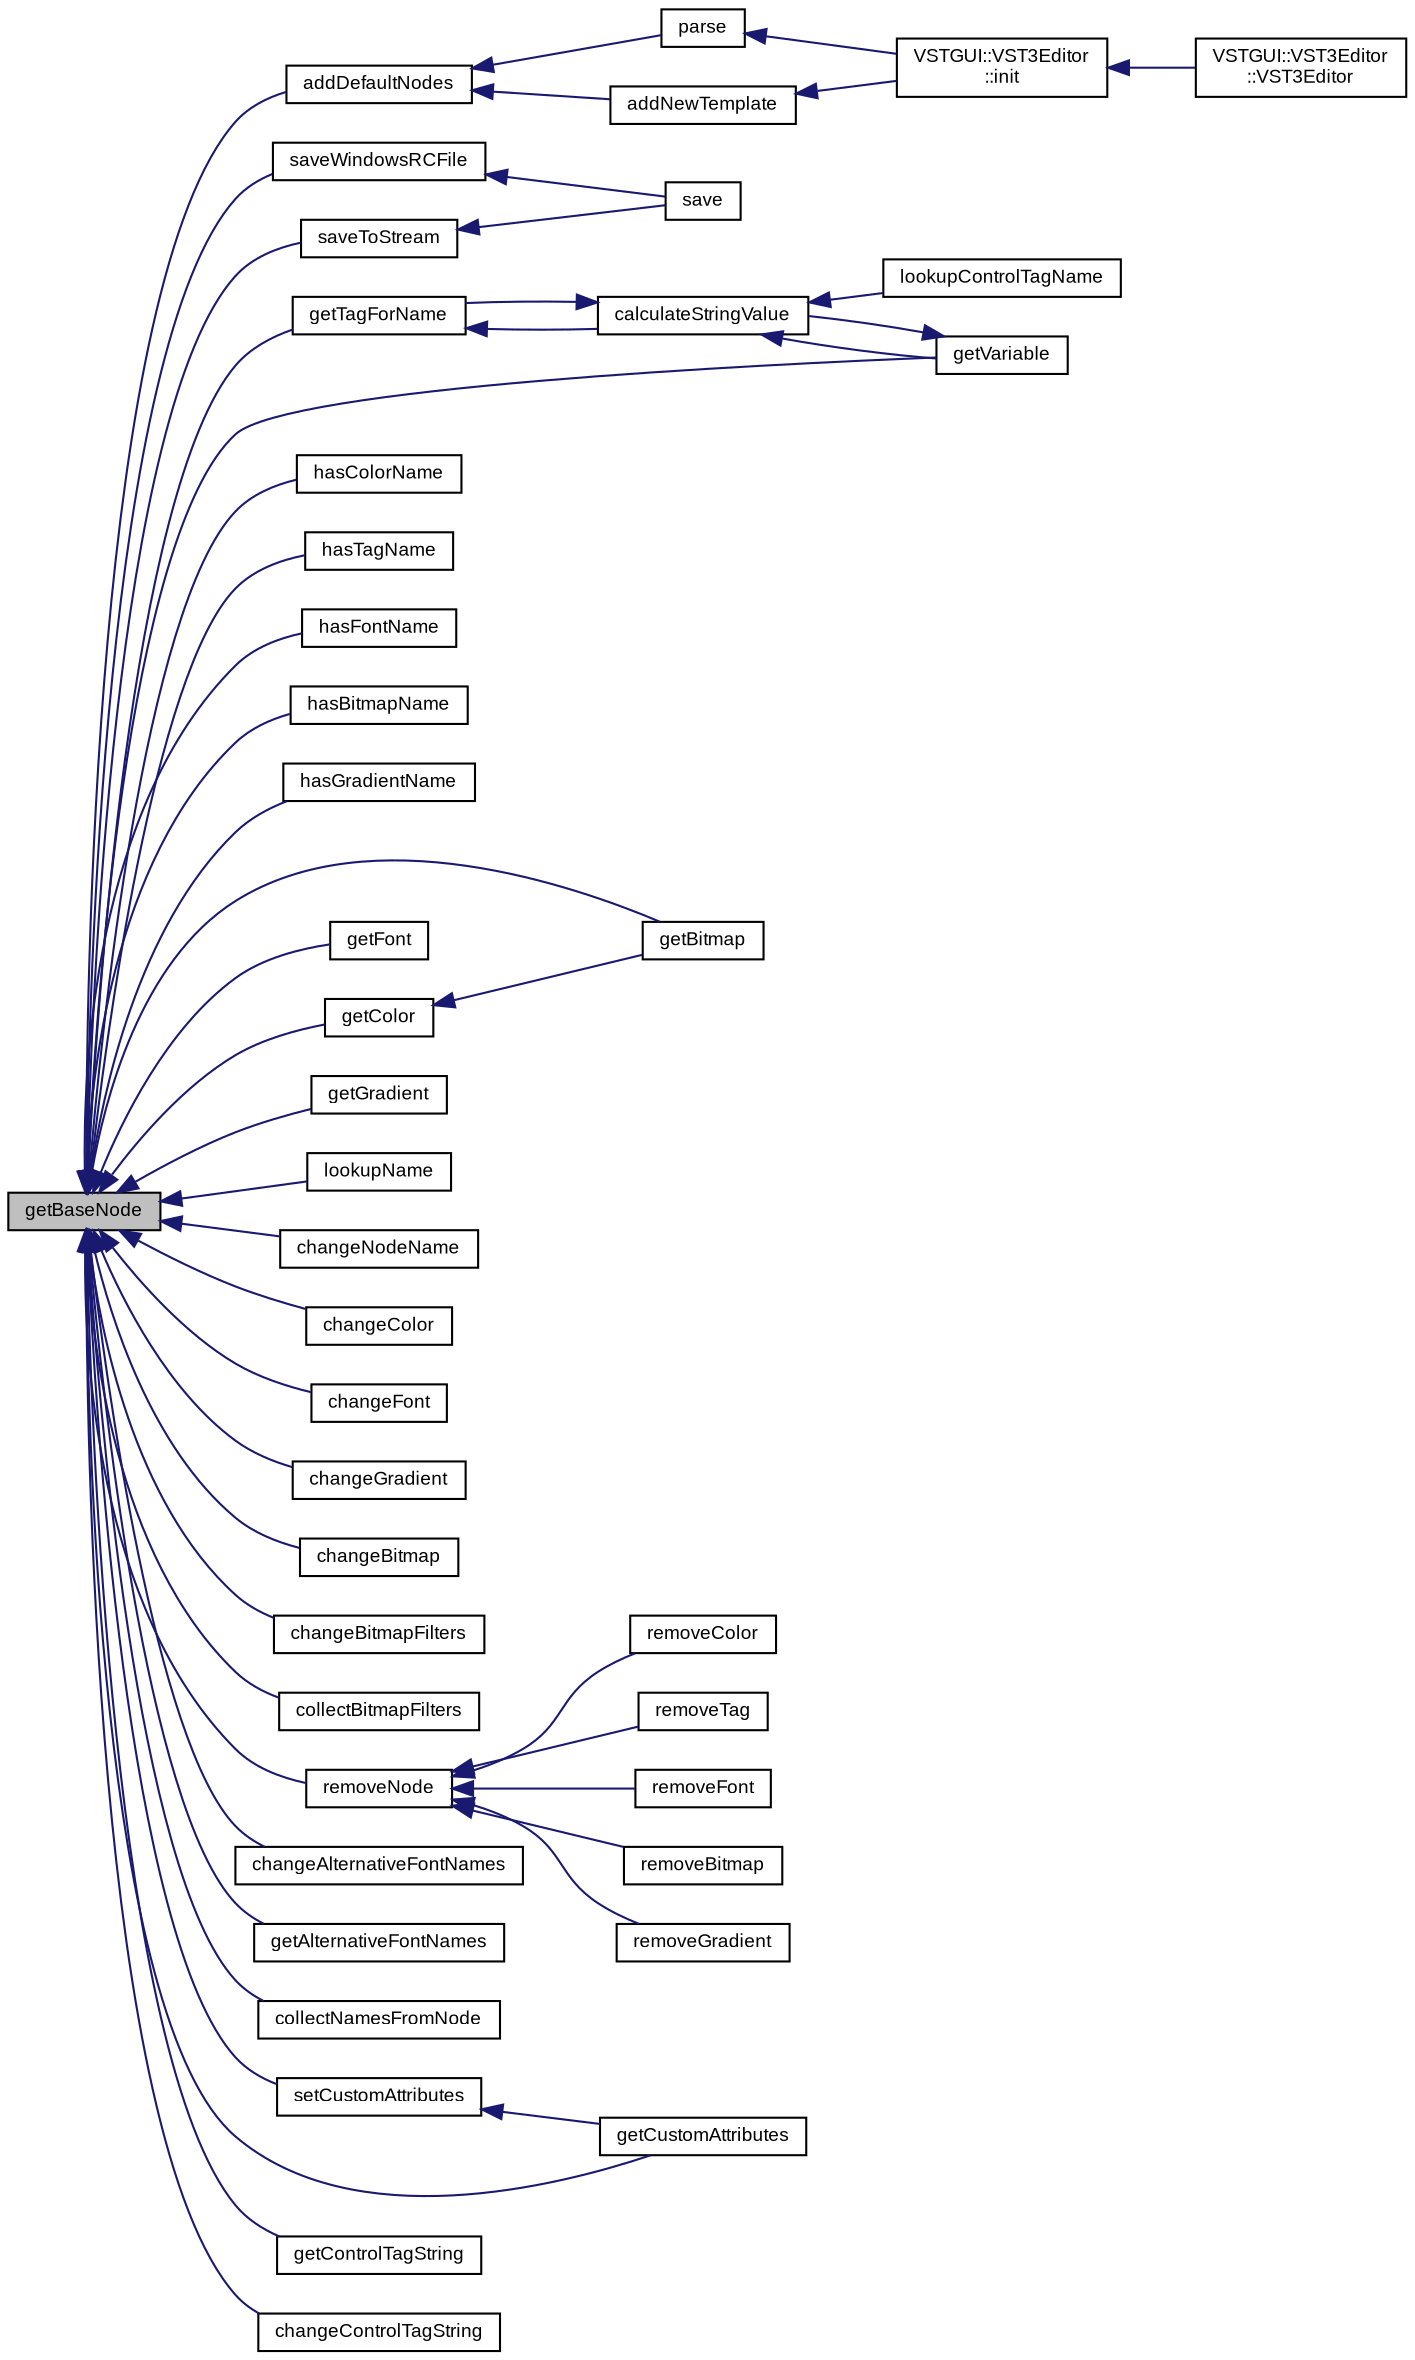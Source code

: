 digraph "getBaseNode"
{
  bgcolor="transparent";
  edge [fontname="Arial",fontsize="9",labelfontname="Arial",labelfontsize="9"];
  node [fontname="Arial",fontsize="9",shape=record];
  rankdir="LR";
  Node1 [label="getBaseNode",height=0.2,width=0.4,color="black", fillcolor="grey75", style="filled" fontcolor="black"];
  Node1 -> Node2 [dir="back",color="midnightblue",fontsize="9",style="solid",fontname="Arial"];
  Node2 [label="addDefaultNodes",height=0.2,width=0.4,color="black",URL="$class_v_s_t_g_u_i_1_1_u_i_description.html#afe7eb7ac594698bc712fb18911010715"];
  Node2 -> Node3 [dir="back",color="midnightblue",fontsize="9",style="solid",fontname="Arial"];
  Node3 [label="parse",height=0.2,width=0.4,color="black",URL="$class_v_s_t_g_u_i_1_1_u_i_description.html#a1e17a5c9f8b518e6aea8ba0adb9113c4"];
  Node3 -> Node4 [dir="back",color="midnightblue",fontsize="9",style="solid",fontname="Arial"];
  Node4 [label="VSTGUI::VST3Editor\l::init",height=0.2,width=0.4,color="black",URL="$class_v_s_t_g_u_i_1_1_v_s_t3_editor.html#a02fd73d861ef2e4aabb38c0c9ff82947"];
  Node4 -> Node5 [dir="back",color="midnightblue",fontsize="9",style="solid",fontname="Arial"];
  Node5 [label="VSTGUI::VST3Editor\l::VST3Editor",height=0.2,width=0.4,color="black",URL="$class_v_s_t_g_u_i_1_1_v_s_t3_editor.html#a6da6f7fa1358e3bb29b45dbb29a1311d"];
  Node2 -> Node6 [dir="back",color="midnightblue",fontsize="9",style="solid",fontname="Arial"];
  Node6 [label="addNewTemplate",height=0.2,width=0.4,color="black",URL="$class_v_s_t_g_u_i_1_1_u_i_description.html#ac237dfa6ff8a6ff7c9afcc9ff98d6cee"];
  Node6 -> Node4 [dir="back",color="midnightblue",fontsize="9",style="solid",fontname="Arial"];
  Node1 -> Node7 [dir="back",color="midnightblue",fontsize="9",style="solid",fontname="Arial"];
  Node7 [label="saveWindowsRCFile",height=0.2,width=0.4,color="black",URL="$class_v_s_t_g_u_i_1_1_u_i_description.html#ae87789f442d3c644a49694cecf826706"];
  Node7 -> Node8 [dir="back",color="midnightblue",fontsize="9",style="solid",fontname="Arial"];
  Node8 [label="save",height=0.2,width=0.4,color="black",URL="$class_v_s_t_g_u_i_1_1_u_i_description.html#a5141968978ba1cf93e31829eca8abc3c"];
  Node1 -> Node9 [dir="back",color="midnightblue",fontsize="9",style="solid",fontname="Arial"];
  Node9 [label="saveToStream",height=0.2,width=0.4,color="black",URL="$class_v_s_t_g_u_i_1_1_u_i_description.html#add4dc67cce3d4607f6d258dbb418211a"];
  Node9 -> Node8 [dir="back",color="midnightblue",fontsize="9",style="solid",fontname="Arial"];
  Node1 -> Node10 [dir="back",color="midnightblue",fontsize="9",style="solid",fontname="Arial"];
  Node10 [label="getTagForName",height=0.2,width=0.4,color="black",URL="$class_v_s_t_g_u_i_1_1_u_i_description.html#a4d20a5578f2b8cf3f247e5e9726dff75"];
  Node10 -> Node11 [dir="back",color="midnightblue",fontsize="9",style="solid",fontname="Arial"];
  Node11 [label="calculateStringValue",height=0.2,width=0.4,color="black",URL="$class_v_s_t_g_u_i_1_1_u_i_description.html#a11aba1ada0a2c98a219d73804984b61f"];
  Node11 -> Node10 [dir="back",color="midnightblue",fontsize="9",style="solid",fontname="Arial"];
  Node11 -> Node12 [dir="back",color="midnightblue",fontsize="9",style="solid",fontname="Arial"];
  Node12 [label="lookupControlTagName",height=0.2,width=0.4,color="black",URL="$class_v_s_t_g_u_i_1_1_u_i_description.html#a977b6c3e0f12ec3c4c719e2b6fb8846e"];
  Node11 -> Node13 [dir="back",color="midnightblue",fontsize="9",style="solid",fontname="Arial"];
  Node13 [label="getVariable",height=0.2,width=0.4,color="black",URL="$class_v_s_t_g_u_i_1_1_u_i_description.html#a0fbbc231900c1d5f9daed9ca8efad954"];
  Node13 -> Node11 [dir="back",color="midnightblue",fontsize="9",style="solid",fontname="Arial"];
  Node1 -> Node14 [dir="back",color="midnightblue",fontsize="9",style="solid",fontname="Arial"];
  Node14 [label="hasColorName",height=0.2,width=0.4,color="black",URL="$class_v_s_t_g_u_i_1_1_u_i_description.html#ac7c583613c5364949d57973f92938343"];
  Node1 -> Node15 [dir="back",color="midnightblue",fontsize="9",style="solid",fontname="Arial"];
  Node15 [label="hasTagName",height=0.2,width=0.4,color="black",URL="$class_v_s_t_g_u_i_1_1_u_i_description.html#aa68a4e564f76814a544c62e5de7fe591"];
  Node1 -> Node16 [dir="back",color="midnightblue",fontsize="9",style="solid",fontname="Arial"];
  Node16 [label="hasFontName",height=0.2,width=0.4,color="black",URL="$class_v_s_t_g_u_i_1_1_u_i_description.html#afd0da33c501f3c035429bcd9901e2e68"];
  Node1 -> Node17 [dir="back",color="midnightblue",fontsize="9",style="solid",fontname="Arial"];
  Node17 [label="hasBitmapName",height=0.2,width=0.4,color="black",URL="$class_v_s_t_g_u_i_1_1_u_i_description.html#ac00c28475882ec89a0e0f966de75cdab"];
  Node1 -> Node18 [dir="back",color="midnightblue",fontsize="9",style="solid",fontname="Arial"];
  Node18 [label="hasGradientName",height=0.2,width=0.4,color="black",URL="$class_v_s_t_g_u_i_1_1_u_i_description.html#ab221248a3d8a546463c59f4d8b08facc"];
  Node1 -> Node19 [dir="back",color="midnightblue",fontsize="9",style="solid",fontname="Arial"];
  Node19 [label="getBitmap",height=0.2,width=0.4,color="black",URL="$class_v_s_t_g_u_i_1_1_u_i_description.html#a1cda45c6bd6405eee0ae5eeecab815e7"];
  Node1 -> Node20 [dir="back",color="midnightblue",fontsize="9",style="solid",fontname="Arial"];
  Node20 [label="getFont",height=0.2,width=0.4,color="black",URL="$class_v_s_t_g_u_i_1_1_u_i_description.html#a2f93c44997643f81cbb783807a5b7c50"];
  Node1 -> Node21 [dir="back",color="midnightblue",fontsize="9",style="solid",fontname="Arial"];
  Node21 [label="getColor",height=0.2,width=0.4,color="black",URL="$class_v_s_t_g_u_i_1_1_u_i_description.html#af43ec4cfad6c07c09ef94b352ac44305"];
  Node21 -> Node19 [dir="back",color="midnightblue",fontsize="9",style="solid",fontname="Arial"];
  Node1 -> Node22 [dir="back",color="midnightblue",fontsize="9",style="solid",fontname="Arial"];
  Node22 [label="getGradient",height=0.2,width=0.4,color="black",URL="$class_v_s_t_g_u_i_1_1_u_i_description.html#a28c1687552fa3af1359456f2ddbaec1c"];
  Node1 -> Node23 [dir="back",color="midnightblue",fontsize="9",style="solid",fontname="Arial"];
  Node23 [label="lookupName",height=0.2,width=0.4,color="black",URL="$class_v_s_t_g_u_i_1_1_u_i_description.html#a2121099d6a8c3a2b53280d1f8e271e44"];
  Node1 -> Node24 [dir="back",color="midnightblue",fontsize="9",style="solid",fontname="Arial"];
  Node24 [label="changeNodeName",height=0.2,width=0.4,color="black",URL="$class_v_s_t_g_u_i_1_1_u_i_description.html#a3e3a9b663172fd54dab4cba64fe6dd73"];
  Node1 -> Node25 [dir="back",color="midnightblue",fontsize="9",style="solid",fontname="Arial"];
  Node25 [label="changeColor",height=0.2,width=0.4,color="black",URL="$class_v_s_t_g_u_i_1_1_u_i_description.html#ac11c8cba1ea3bcd87b7d5bfbb5abc6e6"];
  Node1 -> Node26 [dir="back",color="midnightblue",fontsize="9",style="solid",fontname="Arial"];
  Node26 [label="changeFont",height=0.2,width=0.4,color="black",URL="$class_v_s_t_g_u_i_1_1_u_i_description.html#a5a6b5a46e0d056aaedba4d5515944cd5"];
  Node1 -> Node27 [dir="back",color="midnightblue",fontsize="9",style="solid",fontname="Arial"];
  Node27 [label="changeGradient",height=0.2,width=0.4,color="black",URL="$class_v_s_t_g_u_i_1_1_u_i_description.html#af16e33b03a5cb6fa0b5bb99249158590"];
  Node1 -> Node28 [dir="back",color="midnightblue",fontsize="9",style="solid",fontname="Arial"];
  Node28 [label="changeBitmap",height=0.2,width=0.4,color="black",URL="$class_v_s_t_g_u_i_1_1_u_i_description.html#a7266855dbffe17dba4a30cc853befbf3"];
  Node1 -> Node29 [dir="back",color="midnightblue",fontsize="9",style="solid",fontname="Arial"];
  Node29 [label="changeBitmapFilters",height=0.2,width=0.4,color="black",URL="$class_v_s_t_g_u_i_1_1_u_i_description.html#a99fdff2902aa4e355c2f7c772ec0936e"];
  Node1 -> Node30 [dir="back",color="midnightblue",fontsize="9",style="solid",fontname="Arial"];
  Node30 [label="collectBitmapFilters",height=0.2,width=0.4,color="black",URL="$class_v_s_t_g_u_i_1_1_u_i_description.html#a92545d0a54dfaa1b55f71f9c4d5ef0a1"];
  Node1 -> Node31 [dir="back",color="midnightblue",fontsize="9",style="solid",fontname="Arial"];
  Node31 [label="removeNode",height=0.2,width=0.4,color="black",URL="$class_v_s_t_g_u_i_1_1_u_i_description.html#a9099af4e8c5d7e655d795a4a9bec77ed"];
  Node31 -> Node32 [dir="back",color="midnightblue",fontsize="9",style="solid",fontname="Arial"];
  Node32 [label="removeColor",height=0.2,width=0.4,color="black",URL="$class_v_s_t_g_u_i_1_1_u_i_description.html#a72c5eba74b1ae5ced2956cdc2103e53f"];
  Node31 -> Node33 [dir="back",color="midnightblue",fontsize="9",style="solid",fontname="Arial"];
  Node33 [label="removeTag",height=0.2,width=0.4,color="black",URL="$class_v_s_t_g_u_i_1_1_u_i_description.html#a3f8adcd729db4c5d2db6eea7d1c040d5"];
  Node31 -> Node34 [dir="back",color="midnightblue",fontsize="9",style="solid",fontname="Arial"];
  Node34 [label="removeFont",height=0.2,width=0.4,color="black",URL="$class_v_s_t_g_u_i_1_1_u_i_description.html#acb1e4ec9e3fbd7ec549ddb5ece41d92f"];
  Node31 -> Node35 [dir="back",color="midnightblue",fontsize="9",style="solid",fontname="Arial"];
  Node35 [label="removeBitmap",height=0.2,width=0.4,color="black",URL="$class_v_s_t_g_u_i_1_1_u_i_description.html#a3e7e83d321216ab52a187ea324be1ec2"];
  Node31 -> Node36 [dir="back",color="midnightblue",fontsize="9",style="solid",fontname="Arial"];
  Node36 [label="removeGradient",height=0.2,width=0.4,color="black",URL="$class_v_s_t_g_u_i_1_1_u_i_description.html#a14fff3a195eafae8adf84a9087e178e9"];
  Node1 -> Node37 [dir="back",color="midnightblue",fontsize="9",style="solid",fontname="Arial"];
  Node37 [label="changeAlternativeFontNames",height=0.2,width=0.4,color="black",URL="$class_v_s_t_g_u_i_1_1_u_i_description.html#a36fb2f3cfa09ec6dcddc81a2d0def80a"];
  Node1 -> Node38 [dir="back",color="midnightblue",fontsize="9",style="solid",fontname="Arial"];
  Node38 [label="getAlternativeFontNames",height=0.2,width=0.4,color="black",URL="$class_v_s_t_g_u_i_1_1_u_i_description.html#ae72809f783e1ae4f987b2e7e1f36a584"];
  Node1 -> Node39 [dir="back",color="midnightblue",fontsize="9",style="solid",fontname="Arial"];
  Node39 [label="collectNamesFromNode",height=0.2,width=0.4,color="black",URL="$class_v_s_t_g_u_i_1_1_u_i_description.html#ac7854a0754761e578bd2e111f04edbb4"];
  Node1 -> Node40 [dir="back",color="midnightblue",fontsize="9",style="solid",fontname="Arial"];
  Node40 [label="setCustomAttributes",height=0.2,width=0.4,color="black",URL="$class_v_s_t_g_u_i_1_1_u_i_description.html#a45b170582d6bcf9dc4f0c7df52a42ba2"];
  Node40 -> Node41 [dir="back",color="midnightblue",fontsize="9",style="solid",fontname="Arial"];
  Node41 [label="getCustomAttributes",height=0.2,width=0.4,color="black",URL="$class_v_s_t_g_u_i_1_1_u_i_description.html#acf467182cd141f5d3e4960883f14a1ec"];
  Node1 -> Node41 [dir="back",color="midnightblue",fontsize="9",style="solid",fontname="Arial"];
  Node1 -> Node42 [dir="back",color="midnightblue",fontsize="9",style="solid",fontname="Arial"];
  Node42 [label="getControlTagString",height=0.2,width=0.4,color="black",URL="$class_v_s_t_g_u_i_1_1_u_i_description.html#a8ceba4012e4796f53f6872b0a1a39153"];
  Node1 -> Node43 [dir="back",color="midnightblue",fontsize="9",style="solid",fontname="Arial"];
  Node43 [label="changeControlTagString",height=0.2,width=0.4,color="black",URL="$class_v_s_t_g_u_i_1_1_u_i_description.html#a5cb8e5508b0cd37abc3581190e7f8732"];
  Node1 -> Node13 [dir="back",color="midnightblue",fontsize="9",style="solid",fontname="Arial"];
}

